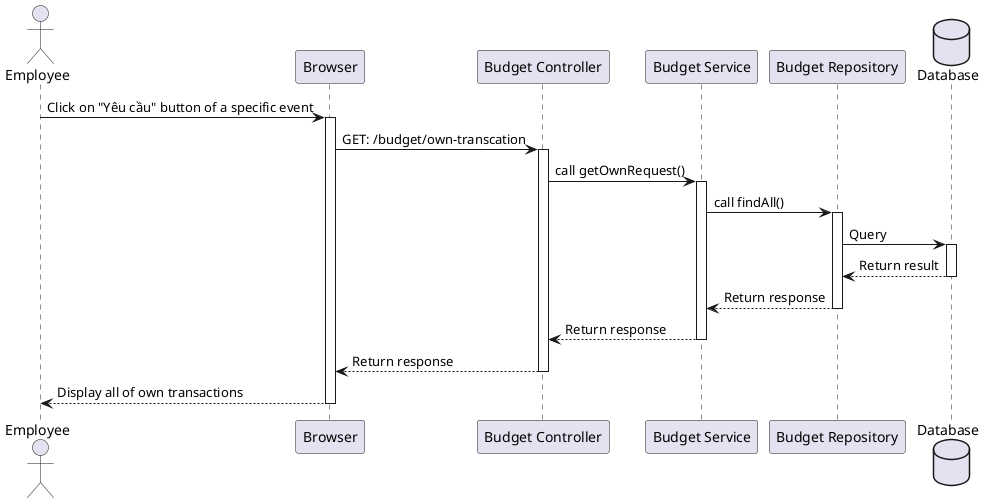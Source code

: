 @startuml

actor Employee as user
participant Browser as a
participant "Budget Controller" as b
participant "Budget Service" as c
participant "Budget Repository" as d
database "Database" as e

user -> a++: Click on "Yêu cầu" button of a specific event
a -> b++: GET: /budget/own-transcation
b -> c++: call getOwnRequest()
c -> d++: call findAll()
d -> e++: Query
e --> d--: Return result
d --> c--: Return response
c --> b--: Return response
b --> a--: Return response
a --> user--: Display all of own transactions
@enduml